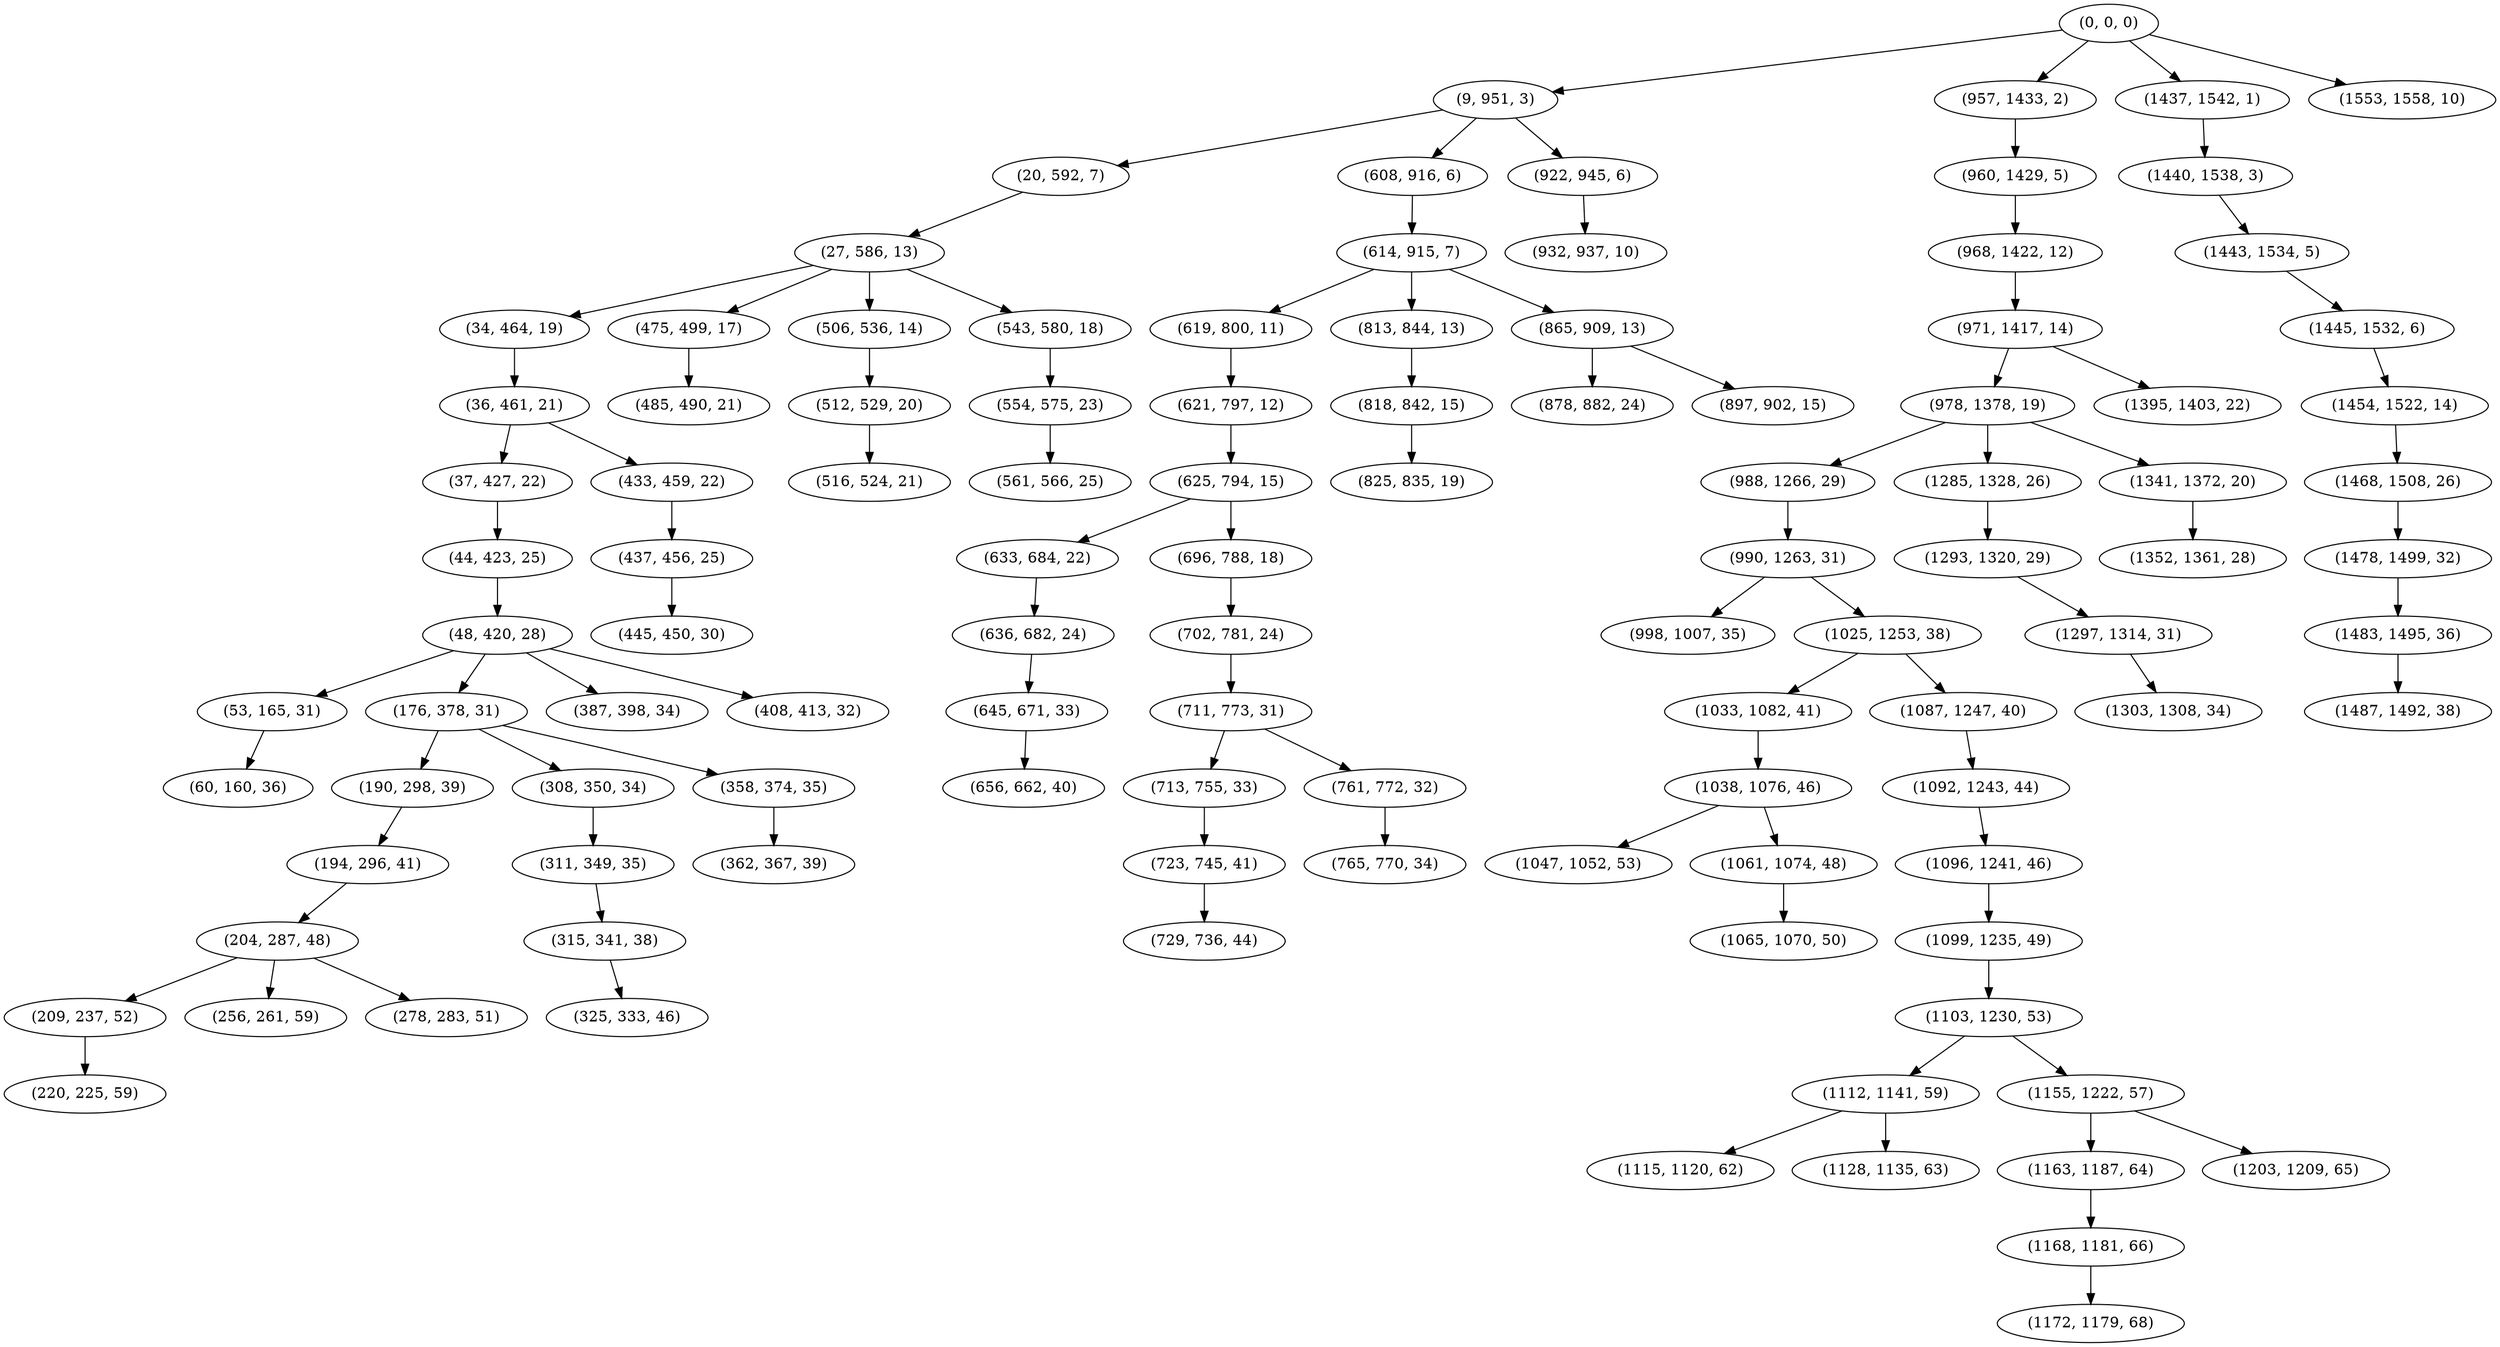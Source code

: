 digraph tree {
    "(0, 0, 0)";
    "(9, 951, 3)";
    "(20, 592, 7)";
    "(27, 586, 13)";
    "(34, 464, 19)";
    "(36, 461, 21)";
    "(37, 427, 22)";
    "(44, 423, 25)";
    "(48, 420, 28)";
    "(53, 165, 31)";
    "(60, 160, 36)";
    "(176, 378, 31)";
    "(190, 298, 39)";
    "(194, 296, 41)";
    "(204, 287, 48)";
    "(209, 237, 52)";
    "(220, 225, 59)";
    "(256, 261, 59)";
    "(278, 283, 51)";
    "(308, 350, 34)";
    "(311, 349, 35)";
    "(315, 341, 38)";
    "(325, 333, 46)";
    "(358, 374, 35)";
    "(362, 367, 39)";
    "(387, 398, 34)";
    "(408, 413, 32)";
    "(433, 459, 22)";
    "(437, 456, 25)";
    "(445, 450, 30)";
    "(475, 499, 17)";
    "(485, 490, 21)";
    "(506, 536, 14)";
    "(512, 529, 20)";
    "(516, 524, 21)";
    "(543, 580, 18)";
    "(554, 575, 23)";
    "(561, 566, 25)";
    "(608, 916, 6)";
    "(614, 915, 7)";
    "(619, 800, 11)";
    "(621, 797, 12)";
    "(625, 794, 15)";
    "(633, 684, 22)";
    "(636, 682, 24)";
    "(645, 671, 33)";
    "(656, 662, 40)";
    "(696, 788, 18)";
    "(702, 781, 24)";
    "(711, 773, 31)";
    "(713, 755, 33)";
    "(723, 745, 41)";
    "(729, 736, 44)";
    "(761, 772, 32)";
    "(765, 770, 34)";
    "(813, 844, 13)";
    "(818, 842, 15)";
    "(825, 835, 19)";
    "(865, 909, 13)";
    "(878, 882, 24)";
    "(897, 902, 15)";
    "(922, 945, 6)";
    "(932, 937, 10)";
    "(957, 1433, 2)";
    "(960, 1429, 5)";
    "(968, 1422, 12)";
    "(971, 1417, 14)";
    "(978, 1378, 19)";
    "(988, 1266, 29)";
    "(990, 1263, 31)";
    "(998, 1007, 35)";
    "(1025, 1253, 38)";
    "(1033, 1082, 41)";
    "(1038, 1076, 46)";
    "(1047, 1052, 53)";
    "(1061, 1074, 48)";
    "(1065, 1070, 50)";
    "(1087, 1247, 40)";
    "(1092, 1243, 44)";
    "(1096, 1241, 46)";
    "(1099, 1235, 49)";
    "(1103, 1230, 53)";
    "(1112, 1141, 59)";
    "(1115, 1120, 62)";
    "(1128, 1135, 63)";
    "(1155, 1222, 57)";
    "(1163, 1187, 64)";
    "(1168, 1181, 66)";
    "(1172, 1179, 68)";
    "(1203, 1209, 65)";
    "(1285, 1328, 26)";
    "(1293, 1320, 29)";
    "(1297, 1314, 31)";
    "(1303, 1308, 34)";
    "(1341, 1372, 20)";
    "(1352, 1361, 28)";
    "(1395, 1403, 22)";
    "(1437, 1542, 1)";
    "(1440, 1538, 3)";
    "(1443, 1534, 5)";
    "(1445, 1532, 6)";
    "(1454, 1522, 14)";
    "(1468, 1508, 26)";
    "(1478, 1499, 32)";
    "(1483, 1495, 36)";
    "(1487, 1492, 38)";
    "(1553, 1558, 10)";
    "(0, 0, 0)" -> "(9, 951, 3)";
    "(0, 0, 0)" -> "(957, 1433, 2)";
    "(0, 0, 0)" -> "(1437, 1542, 1)";
    "(0, 0, 0)" -> "(1553, 1558, 10)";
    "(9, 951, 3)" -> "(20, 592, 7)";
    "(9, 951, 3)" -> "(608, 916, 6)";
    "(9, 951, 3)" -> "(922, 945, 6)";
    "(20, 592, 7)" -> "(27, 586, 13)";
    "(27, 586, 13)" -> "(34, 464, 19)";
    "(27, 586, 13)" -> "(475, 499, 17)";
    "(27, 586, 13)" -> "(506, 536, 14)";
    "(27, 586, 13)" -> "(543, 580, 18)";
    "(34, 464, 19)" -> "(36, 461, 21)";
    "(36, 461, 21)" -> "(37, 427, 22)";
    "(36, 461, 21)" -> "(433, 459, 22)";
    "(37, 427, 22)" -> "(44, 423, 25)";
    "(44, 423, 25)" -> "(48, 420, 28)";
    "(48, 420, 28)" -> "(53, 165, 31)";
    "(48, 420, 28)" -> "(176, 378, 31)";
    "(48, 420, 28)" -> "(387, 398, 34)";
    "(48, 420, 28)" -> "(408, 413, 32)";
    "(53, 165, 31)" -> "(60, 160, 36)";
    "(176, 378, 31)" -> "(190, 298, 39)";
    "(176, 378, 31)" -> "(308, 350, 34)";
    "(176, 378, 31)" -> "(358, 374, 35)";
    "(190, 298, 39)" -> "(194, 296, 41)";
    "(194, 296, 41)" -> "(204, 287, 48)";
    "(204, 287, 48)" -> "(209, 237, 52)";
    "(204, 287, 48)" -> "(256, 261, 59)";
    "(204, 287, 48)" -> "(278, 283, 51)";
    "(209, 237, 52)" -> "(220, 225, 59)";
    "(308, 350, 34)" -> "(311, 349, 35)";
    "(311, 349, 35)" -> "(315, 341, 38)";
    "(315, 341, 38)" -> "(325, 333, 46)";
    "(358, 374, 35)" -> "(362, 367, 39)";
    "(433, 459, 22)" -> "(437, 456, 25)";
    "(437, 456, 25)" -> "(445, 450, 30)";
    "(475, 499, 17)" -> "(485, 490, 21)";
    "(506, 536, 14)" -> "(512, 529, 20)";
    "(512, 529, 20)" -> "(516, 524, 21)";
    "(543, 580, 18)" -> "(554, 575, 23)";
    "(554, 575, 23)" -> "(561, 566, 25)";
    "(608, 916, 6)" -> "(614, 915, 7)";
    "(614, 915, 7)" -> "(619, 800, 11)";
    "(614, 915, 7)" -> "(813, 844, 13)";
    "(614, 915, 7)" -> "(865, 909, 13)";
    "(619, 800, 11)" -> "(621, 797, 12)";
    "(621, 797, 12)" -> "(625, 794, 15)";
    "(625, 794, 15)" -> "(633, 684, 22)";
    "(625, 794, 15)" -> "(696, 788, 18)";
    "(633, 684, 22)" -> "(636, 682, 24)";
    "(636, 682, 24)" -> "(645, 671, 33)";
    "(645, 671, 33)" -> "(656, 662, 40)";
    "(696, 788, 18)" -> "(702, 781, 24)";
    "(702, 781, 24)" -> "(711, 773, 31)";
    "(711, 773, 31)" -> "(713, 755, 33)";
    "(711, 773, 31)" -> "(761, 772, 32)";
    "(713, 755, 33)" -> "(723, 745, 41)";
    "(723, 745, 41)" -> "(729, 736, 44)";
    "(761, 772, 32)" -> "(765, 770, 34)";
    "(813, 844, 13)" -> "(818, 842, 15)";
    "(818, 842, 15)" -> "(825, 835, 19)";
    "(865, 909, 13)" -> "(878, 882, 24)";
    "(865, 909, 13)" -> "(897, 902, 15)";
    "(922, 945, 6)" -> "(932, 937, 10)";
    "(957, 1433, 2)" -> "(960, 1429, 5)";
    "(960, 1429, 5)" -> "(968, 1422, 12)";
    "(968, 1422, 12)" -> "(971, 1417, 14)";
    "(971, 1417, 14)" -> "(978, 1378, 19)";
    "(971, 1417, 14)" -> "(1395, 1403, 22)";
    "(978, 1378, 19)" -> "(988, 1266, 29)";
    "(978, 1378, 19)" -> "(1285, 1328, 26)";
    "(978, 1378, 19)" -> "(1341, 1372, 20)";
    "(988, 1266, 29)" -> "(990, 1263, 31)";
    "(990, 1263, 31)" -> "(998, 1007, 35)";
    "(990, 1263, 31)" -> "(1025, 1253, 38)";
    "(1025, 1253, 38)" -> "(1033, 1082, 41)";
    "(1025, 1253, 38)" -> "(1087, 1247, 40)";
    "(1033, 1082, 41)" -> "(1038, 1076, 46)";
    "(1038, 1076, 46)" -> "(1047, 1052, 53)";
    "(1038, 1076, 46)" -> "(1061, 1074, 48)";
    "(1061, 1074, 48)" -> "(1065, 1070, 50)";
    "(1087, 1247, 40)" -> "(1092, 1243, 44)";
    "(1092, 1243, 44)" -> "(1096, 1241, 46)";
    "(1096, 1241, 46)" -> "(1099, 1235, 49)";
    "(1099, 1235, 49)" -> "(1103, 1230, 53)";
    "(1103, 1230, 53)" -> "(1112, 1141, 59)";
    "(1103, 1230, 53)" -> "(1155, 1222, 57)";
    "(1112, 1141, 59)" -> "(1115, 1120, 62)";
    "(1112, 1141, 59)" -> "(1128, 1135, 63)";
    "(1155, 1222, 57)" -> "(1163, 1187, 64)";
    "(1155, 1222, 57)" -> "(1203, 1209, 65)";
    "(1163, 1187, 64)" -> "(1168, 1181, 66)";
    "(1168, 1181, 66)" -> "(1172, 1179, 68)";
    "(1285, 1328, 26)" -> "(1293, 1320, 29)";
    "(1293, 1320, 29)" -> "(1297, 1314, 31)";
    "(1297, 1314, 31)" -> "(1303, 1308, 34)";
    "(1341, 1372, 20)" -> "(1352, 1361, 28)";
    "(1437, 1542, 1)" -> "(1440, 1538, 3)";
    "(1440, 1538, 3)" -> "(1443, 1534, 5)";
    "(1443, 1534, 5)" -> "(1445, 1532, 6)";
    "(1445, 1532, 6)" -> "(1454, 1522, 14)";
    "(1454, 1522, 14)" -> "(1468, 1508, 26)";
    "(1468, 1508, 26)" -> "(1478, 1499, 32)";
    "(1478, 1499, 32)" -> "(1483, 1495, 36)";
    "(1483, 1495, 36)" -> "(1487, 1492, 38)";
}
